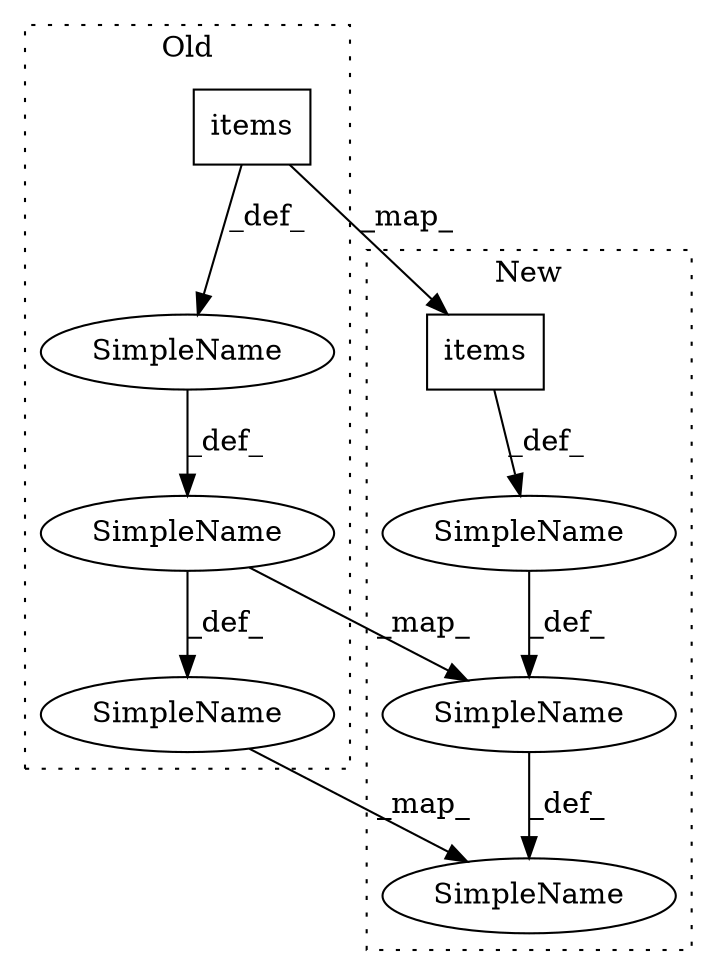 digraph G {
subgraph cluster0 {
1 [label="items" a="32" s="2660" l="7" shape="box"];
3 [label="SimpleName" a="42" s="2868" l="1" shape="ellipse"];
5 [label="SimpleName" a="42" s="2884" l="1" shape="ellipse"];
8 [label="SimpleName" a="42" s="" l="" shape="ellipse"];
label = "Old";
style="dotted";
}
subgraph cluster1 {
2 [label="items" a="32" s="2544" l="7" shape="box"];
4 [label="SimpleName" a="42" s="2519" l="1" shape="ellipse"];
6 [label="SimpleName" a="42" s="2533" l="1" shape="ellipse"];
7 [label="SimpleName" a="42" s="" l="" shape="ellipse"];
label = "New";
style="dotted";
}
1 -> 2 [label="_map_"];
1 -> 8 [label="_def_"];
2 -> 7 [label="_def_"];
3 -> 4 [label="_map_"];
3 -> 5 [label="_def_"];
4 -> 6 [label="_def_"];
5 -> 6 [label="_map_"];
7 -> 4 [label="_def_"];
8 -> 3 [label="_def_"];
}